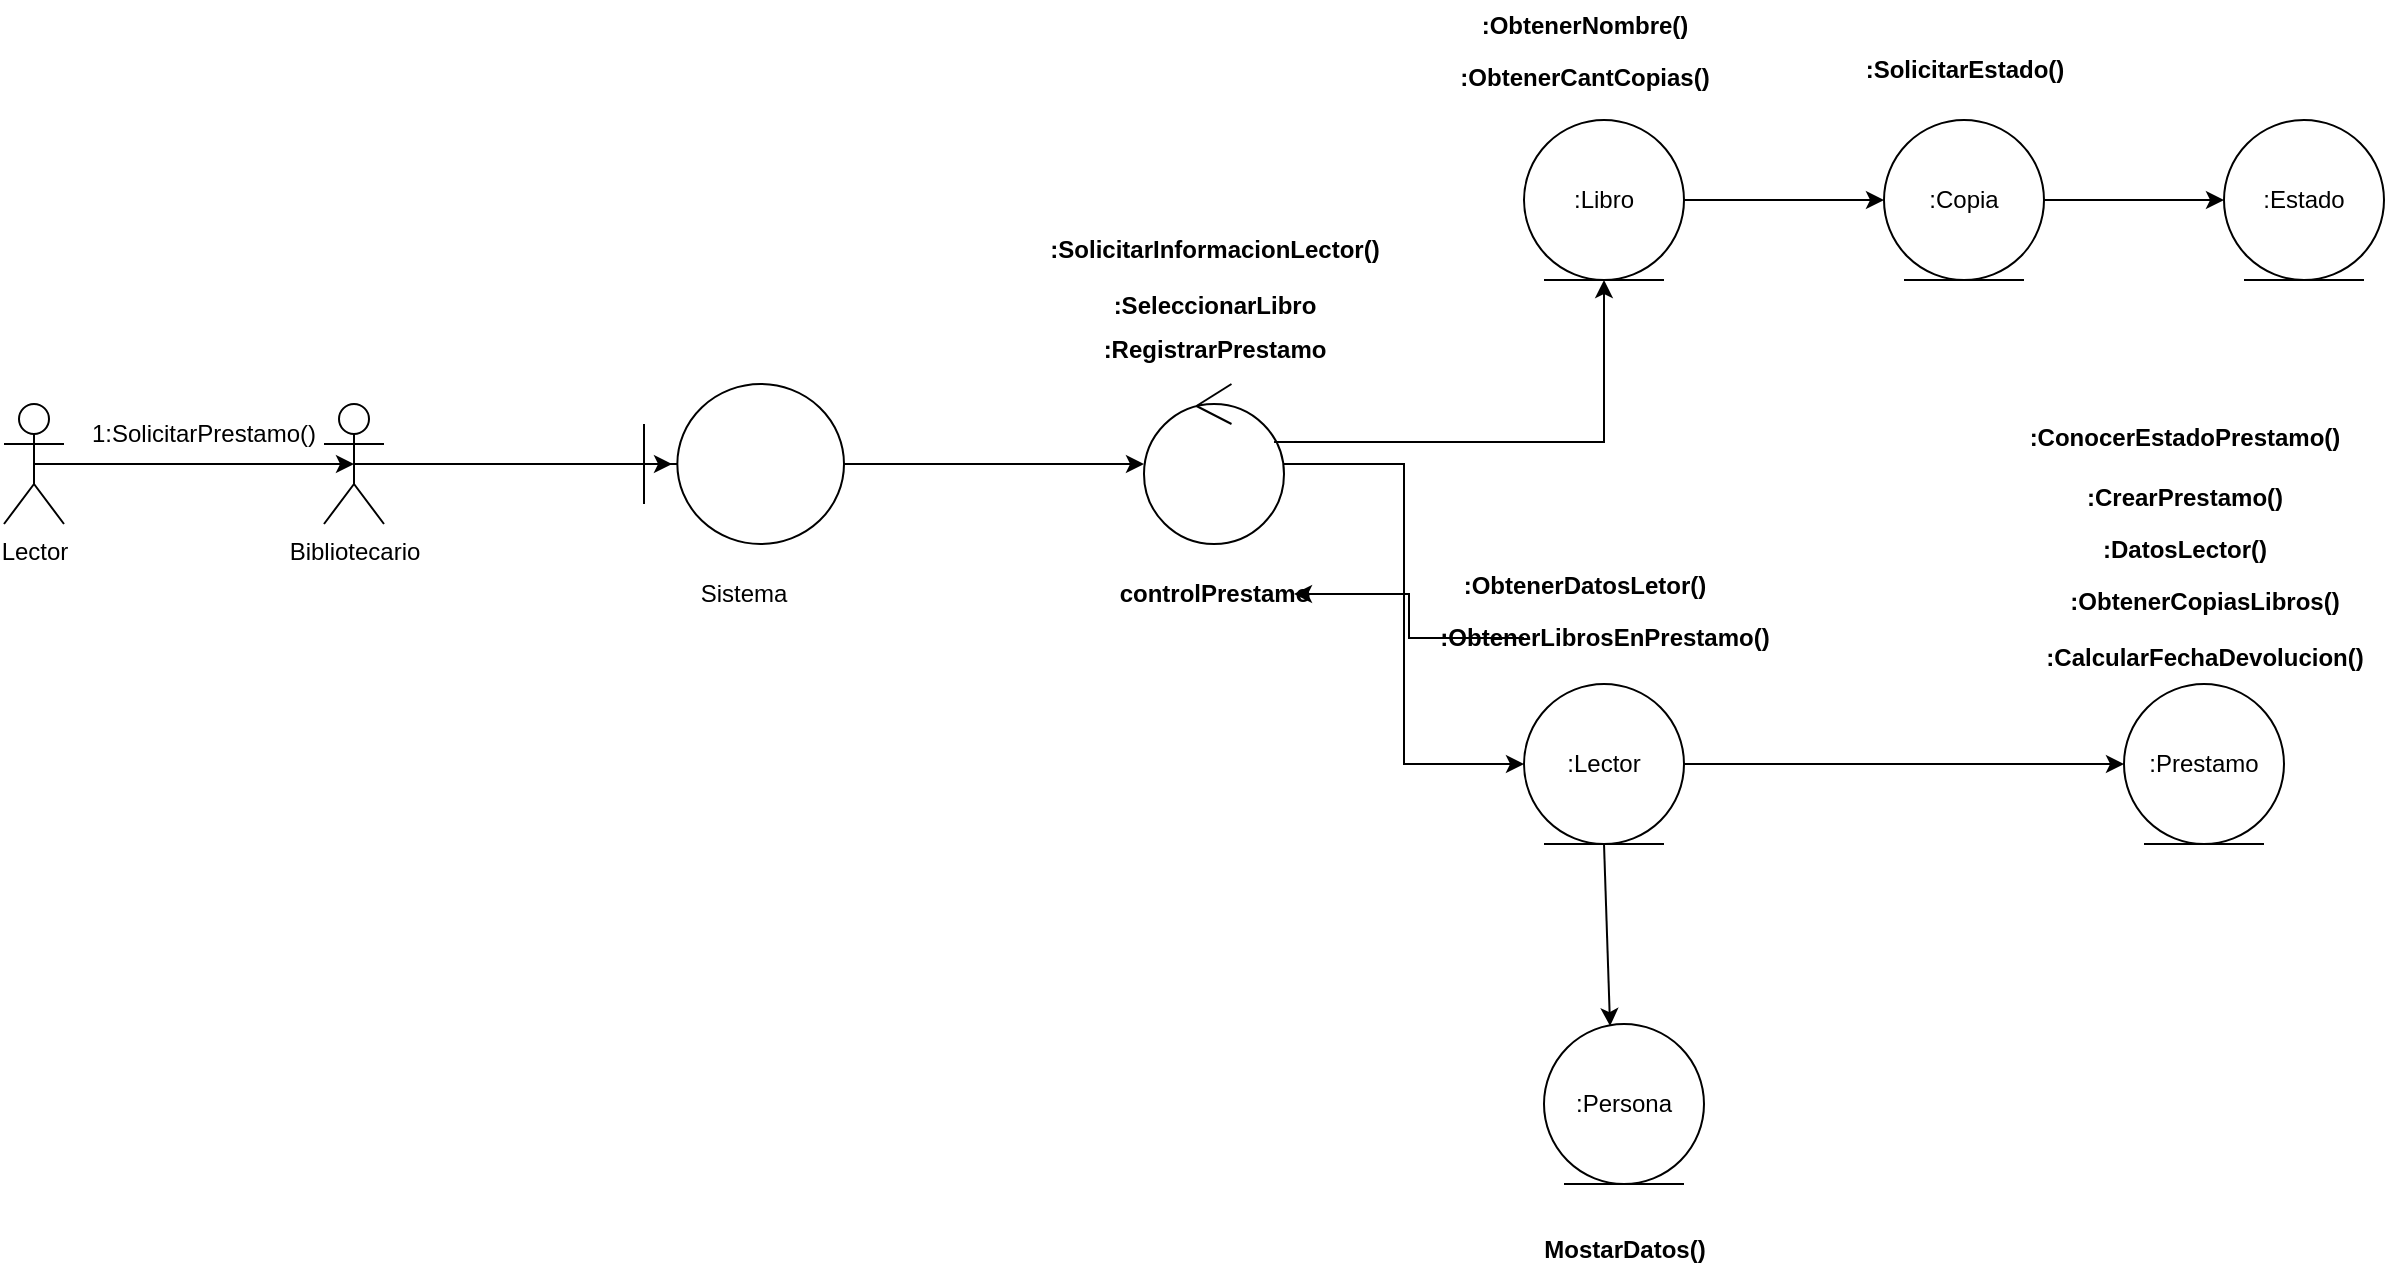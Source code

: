 <mxfile version="23.1.8" type="github">
  <diagram id="R2lEEEUBdFMjLlhIrx00" name="Page-1">
    <mxGraphModel dx="1434" dy="746" grid="1" gridSize="10" guides="1" tooltips="1" connect="1" arrows="1" fold="1" page="1" pageScale="1" pageWidth="850" pageHeight="1100" math="0" shadow="0" extFonts="Permanent Marker^https://fonts.googleapis.com/css?family=Permanent+Marker">
      <root>
        <mxCell id="0" />
        <mxCell id="1" parent="0" />
        <mxCell id="H1tVyCDsU0ZkutmIfU3P-40" style="edgeStyle=orthogonalEdgeStyle;rounded=0;orthogonalLoop=1;jettySize=auto;html=1;" edge="1" parent="1" source="H1tVyCDsU0ZkutmIfU3P-13" target="H1tVyCDsU0ZkutmIfU3P-28">
          <mxGeometry relative="1" as="geometry" />
        </mxCell>
        <mxCell id="H1tVyCDsU0ZkutmIfU3P-13" value="" style="shape=umlBoundary;whiteSpace=wrap;html=1;" vertex="1" parent="1">
          <mxGeometry x="400" y="410" width="100" height="80" as="geometry" />
        </mxCell>
        <mxCell id="H1tVyCDsU0ZkutmIfU3P-14" value="Sistema" style="text;html=1;align=center;verticalAlign=middle;whiteSpace=wrap;rounded=0;" vertex="1" parent="1">
          <mxGeometry x="420" y="500" width="60" height="30" as="geometry" />
        </mxCell>
        <mxCell id="H1tVyCDsU0ZkutmIfU3P-22" value="Bibliotecario" style="shape=umlActor;verticalLabelPosition=bottom;verticalAlign=top;html=1;outlineConnect=0;" vertex="1" parent="1">
          <mxGeometry x="240" y="420" width="30" height="60" as="geometry" />
        </mxCell>
        <object label="Lector" id="H1tVyCDsU0ZkutmIfU3P-23">
          <mxCell style="shape=umlActor;verticalLabelPosition=bottom;verticalAlign=top;html=1;outlineConnect=0;" vertex="1" parent="1">
            <mxGeometry x="80" y="420" width="30" height="60" as="geometry" />
          </mxCell>
        </object>
        <mxCell id="H1tVyCDsU0ZkutmIfU3P-25" value="" style="endArrow=classic;html=1;rounded=0;exitX=0.5;exitY=0.5;exitDx=0;exitDy=0;exitPerimeter=0;entryX=0.5;entryY=0.5;entryDx=0;entryDy=0;entryPerimeter=0;" edge="1" parent="1" source="H1tVyCDsU0ZkutmIfU3P-23" target="H1tVyCDsU0ZkutmIfU3P-22">
          <mxGeometry width="50" height="50" relative="1" as="geometry">
            <mxPoint x="400" y="410" as="sourcePoint" />
            <mxPoint x="450" y="360" as="targetPoint" />
          </mxGeometry>
        </mxCell>
        <mxCell id="H1tVyCDsU0ZkutmIfU3P-26" value="1:SolicitarPrestamo()" style="text;html=1;align=center;verticalAlign=middle;whiteSpace=wrap;rounded=0;" vertex="1" parent="1">
          <mxGeometry x="150" y="420" width="60" height="30" as="geometry" />
        </mxCell>
        <mxCell id="H1tVyCDsU0ZkutmIfU3P-28" value="" style="ellipse;shape=umlControl;whiteSpace=wrap;html=1;" vertex="1" parent="1">
          <mxGeometry x="650" y="410" width="70" height="80" as="geometry" />
        </mxCell>
        <mxCell id="H1tVyCDsU0ZkutmIfU3P-29" value="controlPrestamo" style="text;align=center;fontStyle=1;verticalAlign=middle;spacingLeft=3;spacingRight=3;strokeColor=none;rotatable=0;points=[[0,0.5],[1,0.5]];portConstraint=eastwest;html=1;" vertex="1" parent="1">
          <mxGeometry x="645" y="502" width="80" height="26" as="geometry" />
        </mxCell>
        <mxCell id="H1tVyCDsU0ZkutmIfU3P-30" value=":ObtenerCantCopias()" style="text;align=center;fontStyle=1;verticalAlign=middle;spacingLeft=3;spacingRight=3;strokeColor=none;rotatable=0;points=[[0,0.5],[1,0.5]];portConstraint=eastwest;html=1;" vertex="1" parent="1">
          <mxGeometry x="830" y="244" width="80" height="26" as="geometry" />
        </mxCell>
        <mxCell id="H1tVyCDsU0ZkutmIfU3P-31" value="" style="endArrow=classic;html=1;rounded=0;exitX=0.5;exitY=0.5;exitDx=0;exitDy=0;exitPerimeter=0;entryX=0.14;entryY=0.5;entryDx=0;entryDy=0;entryPerimeter=0;" edge="1" parent="1" source="H1tVyCDsU0ZkutmIfU3P-22" target="H1tVyCDsU0ZkutmIfU3P-13">
          <mxGeometry width="50" height="50" relative="1" as="geometry">
            <mxPoint x="400" y="410" as="sourcePoint" />
            <mxPoint x="450" y="360" as="targetPoint" />
          </mxGeometry>
        </mxCell>
        <mxCell id="H1tVyCDsU0ZkutmIfU3P-36" value="" style="edgeStyle=orthogonalEdgeStyle;rounded=0;orthogonalLoop=1;jettySize=auto;html=1;exitX=0.929;exitY=0.363;exitDx=0;exitDy=0;exitPerimeter=0;" edge="1" parent="1" source="H1tVyCDsU0ZkutmIfU3P-28" target="H1tVyCDsU0ZkutmIfU3P-33">
          <mxGeometry relative="1" as="geometry" />
        </mxCell>
        <mxCell id="H1tVyCDsU0ZkutmIfU3P-32" value=":SolicitarInformacionLector()" style="text;align=center;fontStyle=1;verticalAlign=middle;spacingLeft=3;spacingRight=3;strokeColor=none;rotatable=0;points=[[0,0.5],[1,0.5]];portConstraint=eastwest;html=1;" vertex="1" parent="1">
          <mxGeometry x="645" y="330" width="80" height="26" as="geometry" />
        </mxCell>
        <mxCell id="H1tVyCDsU0ZkutmIfU3P-61" style="edgeStyle=orthogonalEdgeStyle;rounded=0;orthogonalLoop=1;jettySize=auto;html=1;exitX=1;exitY=0.5;exitDx=0;exitDy=0;entryX=0;entryY=0.5;entryDx=0;entryDy=0;" edge="1" parent="1" source="H1tVyCDsU0ZkutmIfU3P-33" target="H1tVyCDsU0ZkutmIfU3P-45">
          <mxGeometry relative="1" as="geometry" />
        </mxCell>
        <mxCell id="H1tVyCDsU0ZkutmIfU3P-33" value=":Libro" style="ellipse;shape=umlEntity;whiteSpace=wrap;html=1;" vertex="1" parent="1">
          <mxGeometry x="840" y="278" width="80" height="80" as="geometry" />
        </mxCell>
        <mxCell id="H1tVyCDsU0ZkutmIfU3P-52" style="edgeStyle=orthogonalEdgeStyle;rounded=0;orthogonalLoop=1;jettySize=auto;html=1;exitX=1;exitY=0.5;exitDx=0;exitDy=0;entryX=0;entryY=0.5;entryDx=0;entryDy=0;" edge="1" parent="1" source="H1tVyCDsU0ZkutmIfU3P-34" target="H1tVyCDsU0ZkutmIfU3P-48">
          <mxGeometry relative="1" as="geometry" />
        </mxCell>
        <mxCell id="H1tVyCDsU0ZkutmIfU3P-34" value=":Lector" style="ellipse;shape=umlEntity;whiteSpace=wrap;html=1;" vertex="1" parent="1">
          <mxGeometry x="840" y="560" width="80" height="80" as="geometry" />
        </mxCell>
        <mxCell id="H1tVyCDsU0ZkutmIfU3P-35" value=":SeleccionarLibro" style="text;align=center;fontStyle=1;verticalAlign=middle;spacingLeft=3;spacingRight=3;strokeColor=none;rotatable=0;points=[[0,0.5],[1,0.5]];portConstraint=eastwest;html=1;" vertex="1" parent="1">
          <mxGeometry x="645" y="358" width="80" height="26" as="geometry" />
        </mxCell>
        <mxCell id="H1tVyCDsU0ZkutmIfU3P-38" style="edgeStyle=orthogonalEdgeStyle;rounded=0;orthogonalLoop=1;jettySize=auto;html=1;entryX=0;entryY=0.5;entryDx=0;entryDy=0;" edge="1" parent="1" source="H1tVyCDsU0ZkutmIfU3P-28" target="H1tVyCDsU0ZkutmIfU3P-34">
          <mxGeometry relative="1" as="geometry" />
        </mxCell>
        <mxCell id="H1tVyCDsU0ZkutmIfU3P-63" value="" style="edgeStyle=orthogonalEdgeStyle;rounded=0;orthogonalLoop=1;jettySize=auto;html=1;" edge="1" parent="1" source="H1tVyCDsU0ZkutmIfU3P-41" target="H1tVyCDsU0ZkutmIfU3P-29">
          <mxGeometry relative="1" as="geometry" />
        </mxCell>
        <mxCell id="H1tVyCDsU0ZkutmIfU3P-41" value=":ObtenerLibrosEnPrestamo()" style="text;align=center;fontStyle=1;verticalAlign=middle;spacingLeft=3;spacingRight=3;strokeColor=none;rotatable=0;points=[[0,0.5],[1,0.5]];portConstraint=eastwest;html=1;" vertex="1" parent="1">
          <mxGeometry x="840" y="524" width="80" height="26" as="geometry" />
        </mxCell>
        <mxCell id="H1tVyCDsU0ZkutmIfU3P-42" value=":RegistrarPrestamo" style="text;align=center;fontStyle=1;verticalAlign=middle;spacingLeft=3;spacingRight=3;strokeColor=none;rotatable=0;points=[[0,0.5],[1,0.5]];portConstraint=eastwest;html=1;" vertex="1" parent="1">
          <mxGeometry x="645" y="380" width="80" height="26" as="geometry" />
        </mxCell>
        <mxCell id="H1tVyCDsU0ZkutmIfU3P-43" value=":ObtenerDatosLetor()" style="text;align=center;fontStyle=1;verticalAlign=middle;spacingLeft=3;spacingRight=3;strokeColor=none;rotatable=0;points=[[0,0.5],[1,0.5]];portConstraint=eastwest;html=1;" vertex="1" parent="1">
          <mxGeometry x="830" y="498" width="80" height="26" as="geometry" />
        </mxCell>
        <mxCell id="H1tVyCDsU0ZkutmIfU3P-44" value=":ObtenerNombre()" style="text;align=center;fontStyle=1;verticalAlign=middle;spacingLeft=3;spacingRight=3;strokeColor=none;rotatable=0;points=[[0,0.5],[1,0.5]];portConstraint=eastwest;html=1;" vertex="1" parent="1">
          <mxGeometry x="830" y="218" width="80" height="26" as="geometry" />
        </mxCell>
        <mxCell id="H1tVyCDsU0ZkutmIfU3P-62" style="edgeStyle=orthogonalEdgeStyle;rounded=0;orthogonalLoop=1;jettySize=auto;html=1;entryX=0;entryY=0.5;entryDx=0;entryDy=0;" edge="1" parent="1" source="H1tVyCDsU0ZkutmIfU3P-45" target="H1tVyCDsU0ZkutmIfU3P-46">
          <mxGeometry relative="1" as="geometry" />
        </mxCell>
        <mxCell id="H1tVyCDsU0ZkutmIfU3P-45" value=":Copia" style="ellipse;shape=umlEntity;whiteSpace=wrap;html=1;" vertex="1" parent="1">
          <mxGeometry x="1020" y="278" width="80" height="80" as="geometry" />
        </mxCell>
        <mxCell id="H1tVyCDsU0ZkutmIfU3P-46" value=":Estado" style="ellipse;shape=umlEntity;whiteSpace=wrap;html=1;" vertex="1" parent="1">
          <mxGeometry x="1190" y="278" width="80" height="80" as="geometry" />
        </mxCell>
        <mxCell id="H1tVyCDsU0ZkutmIfU3P-47" value=":SolicitarEstado()" style="text;align=center;fontStyle=1;verticalAlign=middle;spacingLeft=3;spacingRight=3;strokeColor=none;rotatable=0;points=[[0,0.5],[1,0.5]];portConstraint=eastwest;html=1;" vertex="1" parent="1">
          <mxGeometry x="1020" y="240" width="80" height="26" as="geometry" />
        </mxCell>
        <mxCell id="H1tVyCDsU0ZkutmIfU3P-48" value=":Prestamo" style="ellipse;shape=umlEntity;whiteSpace=wrap;html=1;" vertex="1" parent="1">
          <mxGeometry x="1140" y="560" width="80" height="80" as="geometry" />
        </mxCell>
        <mxCell id="H1tVyCDsU0ZkutmIfU3P-49" value=":Persona" style="ellipse;shape=umlEntity;whiteSpace=wrap;html=1;" vertex="1" parent="1">
          <mxGeometry x="850" y="730" width="80" height="80" as="geometry" />
        </mxCell>
        <mxCell id="H1tVyCDsU0ZkutmIfU3P-50" value="MostarDatos()" style="text;align=center;fontStyle=1;verticalAlign=middle;spacingLeft=3;spacingRight=3;strokeColor=none;rotatable=0;points=[[0,0.5],[1,0.5]];portConstraint=eastwest;html=1;" vertex="1" parent="1">
          <mxGeometry x="850" y="830" width="80" height="26" as="geometry" />
        </mxCell>
        <mxCell id="H1tVyCDsU0ZkutmIfU3P-51" value="" style="endArrow=classic;html=1;rounded=0;exitX=0.5;exitY=1;exitDx=0;exitDy=0;entryX=0.413;entryY=0.013;entryDx=0;entryDy=0;entryPerimeter=0;" edge="1" parent="1" source="H1tVyCDsU0ZkutmIfU3P-34" target="H1tVyCDsU0ZkutmIfU3P-49">
          <mxGeometry width="50" height="50" relative="1" as="geometry">
            <mxPoint x="730" y="610" as="sourcePoint" />
            <mxPoint x="780" y="560" as="targetPoint" />
          </mxGeometry>
        </mxCell>
        <mxCell id="H1tVyCDsU0ZkutmIfU3P-53" value=":DatosLector()" style="text;align=center;fontStyle=1;verticalAlign=middle;spacingLeft=3;spacingRight=3;strokeColor=none;rotatable=0;points=[[0,0.5],[1,0.5]];portConstraint=eastwest;html=1;" vertex="1" parent="1">
          <mxGeometry x="1130" y="480" width="80" height="26" as="geometry" />
        </mxCell>
        <mxCell id="H1tVyCDsU0ZkutmIfU3P-54" value=":CrearPrestamo()" style="text;align=center;fontStyle=1;verticalAlign=middle;spacingLeft=3;spacingRight=3;strokeColor=none;rotatable=0;points=[[0,0.5],[1,0.5]];portConstraint=eastwest;html=1;" vertex="1" parent="1">
          <mxGeometry x="1130" y="454" width="80" height="26" as="geometry" />
        </mxCell>
        <mxCell id="H1tVyCDsU0ZkutmIfU3P-55" value=":ObtenerCopiasLibros()" style="text;align=center;fontStyle=1;verticalAlign=middle;spacingLeft=3;spacingRight=3;strokeColor=none;rotatable=0;points=[[0,0.5],[1,0.5]];portConstraint=eastwest;html=1;" vertex="1" parent="1">
          <mxGeometry x="1140" y="506" width="80" height="26" as="geometry" />
        </mxCell>
        <mxCell id="H1tVyCDsU0ZkutmIfU3P-57" value=":ConocerEstadoPrestamo()" style="text;align=center;fontStyle=1;verticalAlign=middle;spacingLeft=3;spacingRight=3;strokeColor=none;rotatable=0;points=[[0,0.5],[1,0.5]];portConstraint=eastwest;html=1;" vertex="1" parent="1">
          <mxGeometry x="1130" y="424" width="80" height="26" as="geometry" />
        </mxCell>
        <mxCell id="H1tVyCDsU0ZkutmIfU3P-58" value=":CalcularFechaDevolucion()" style="text;align=center;fontStyle=1;verticalAlign=middle;spacingLeft=3;spacingRight=3;strokeColor=none;rotatable=0;points=[[0,0.5],[1,0.5]];portConstraint=eastwest;html=1;" vertex="1" parent="1">
          <mxGeometry x="1140" y="534" width="80" height="26" as="geometry" />
        </mxCell>
      </root>
    </mxGraphModel>
  </diagram>
</mxfile>
